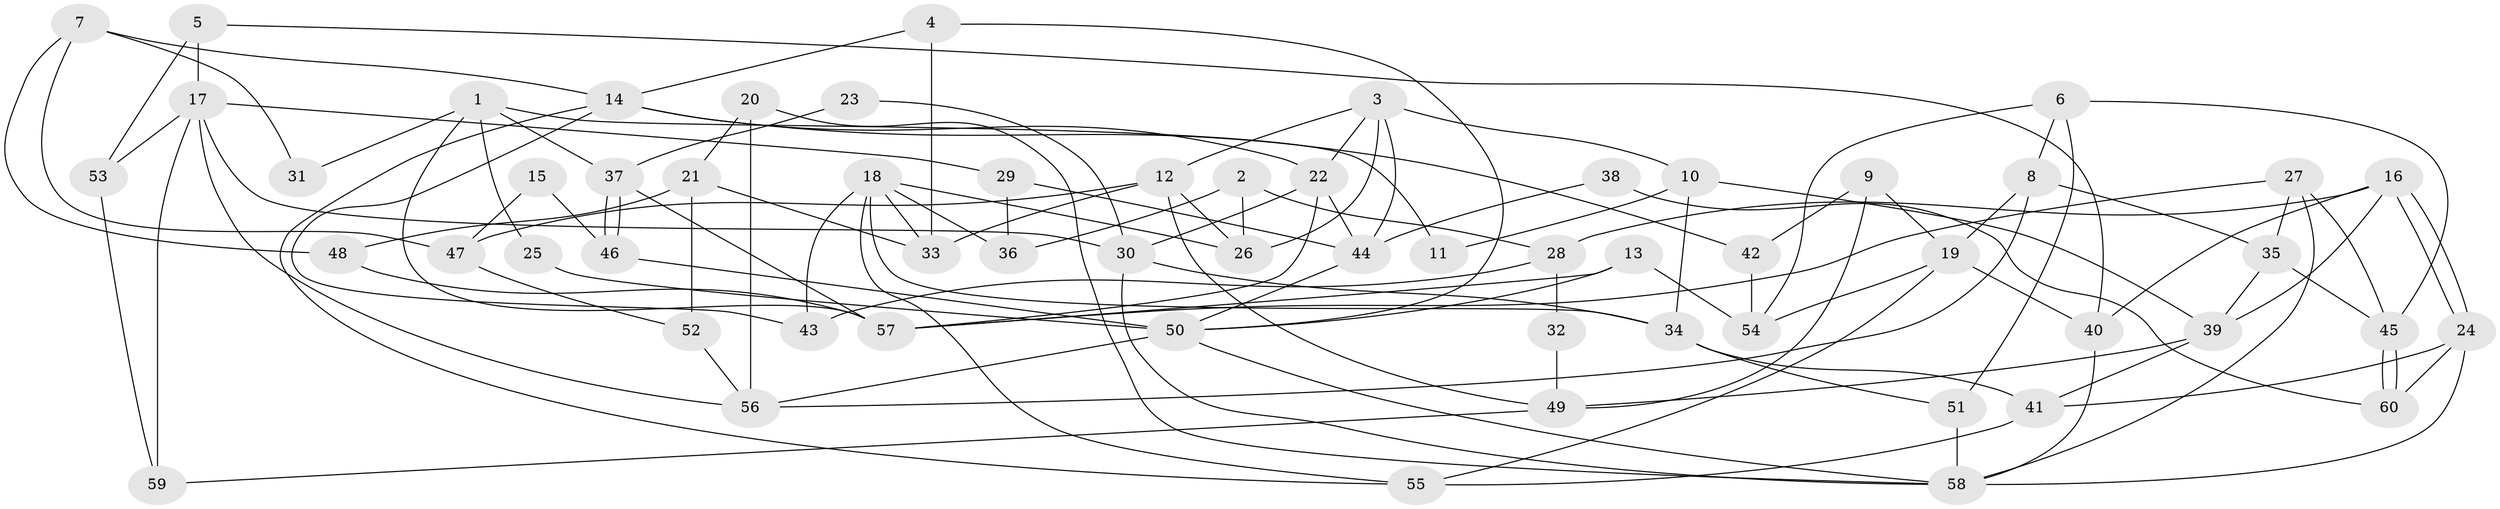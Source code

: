 // Generated by graph-tools (version 1.1) at 2025/11/02/27/25 16:11:22]
// undirected, 60 vertices, 120 edges
graph export_dot {
graph [start="1"]
  node [color=gray90,style=filled];
  1;
  2;
  3;
  4;
  5;
  6;
  7;
  8;
  9;
  10;
  11;
  12;
  13;
  14;
  15;
  16;
  17;
  18;
  19;
  20;
  21;
  22;
  23;
  24;
  25;
  26;
  27;
  28;
  29;
  30;
  31;
  32;
  33;
  34;
  35;
  36;
  37;
  38;
  39;
  40;
  41;
  42;
  43;
  44;
  45;
  46;
  47;
  48;
  49;
  50;
  51;
  52;
  53;
  54;
  55;
  56;
  57;
  58;
  59;
  60;
  1 -- 37;
  1 -- 57;
  1 -- 11;
  1 -- 25;
  1 -- 31;
  2 -- 36;
  2 -- 26;
  2 -- 28;
  3 -- 22;
  3 -- 26;
  3 -- 10;
  3 -- 12;
  3 -- 44;
  4 -- 50;
  4 -- 14;
  4 -- 33;
  5 -- 40;
  5 -- 17;
  5 -- 53;
  6 -- 45;
  6 -- 8;
  6 -- 51;
  6 -- 54;
  7 -- 48;
  7 -- 47;
  7 -- 14;
  7 -- 31;
  8 -- 35;
  8 -- 19;
  8 -- 56;
  9 -- 49;
  9 -- 42;
  9 -- 19;
  10 -- 34;
  10 -- 11;
  10 -- 39;
  12 -- 33;
  12 -- 26;
  12 -- 47;
  12 -- 49;
  13 -- 57;
  13 -- 54;
  13 -- 50;
  14 -- 22;
  14 -- 42;
  14 -- 43;
  14 -- 55;
  15 -- 47;
  15 -- 46;
  16 -- 39;
  16 -- 24;
  16 -- 24;
  16 -- 28;
  16 -- 40;
  17 -- 56;
  17 -- 53;
  17 -- 29;
  17 -- 30;
  17 -- 59;
  18 -- 34;
  18 -- 43;
  18 -- 26;
  18 -- 33;
  18 -- 36;
  18 -- 55;
  19 -- 55;
  19 -- 40;
  19 -- 54;
  20 -- 58;
  20 -- 56;
  20 -- 21;
  21 -- 33;
  21 -- 48;
  21 -- 52;
  22 -- 44;
  22 -- 30;
  22 -- 57;
  23 -- 30;
  23 -- 37;
  24 -- 58;
  24 -- 41;
  24 -- 60;
  25 -- 50;
  27 -- 35;
  27 -- 58;
  27 -- 45;
  27 -- 57;
  28 -- 32;
  28 -- 43;
  29 -- 44;
  29 -- 36;
  30 -- 34;
  30 -- 58;
  32 -- 49;
  34 -- 51;
  34 -- 41;
  35 -- 45;
  35 -- 39;
  37 -- 57;
  37 -- 46;
  37 -- 46;
  38 -- 60;
  38 -- 44;
  39 -- 41;
  39 -- 49;
  40 -- 58;
  41 -- 55;
  42 -- 54;
  44 -- 50;
  45 -- 60;
  45 -- 60;
  46 -- 50;
  47 -- 52;
  48 -- 57;
  49 -- 59;
  50 -- 58;
  50 -- 56;
  51 -- 58;
  52 -- 56;
  53 -- 59;
}
